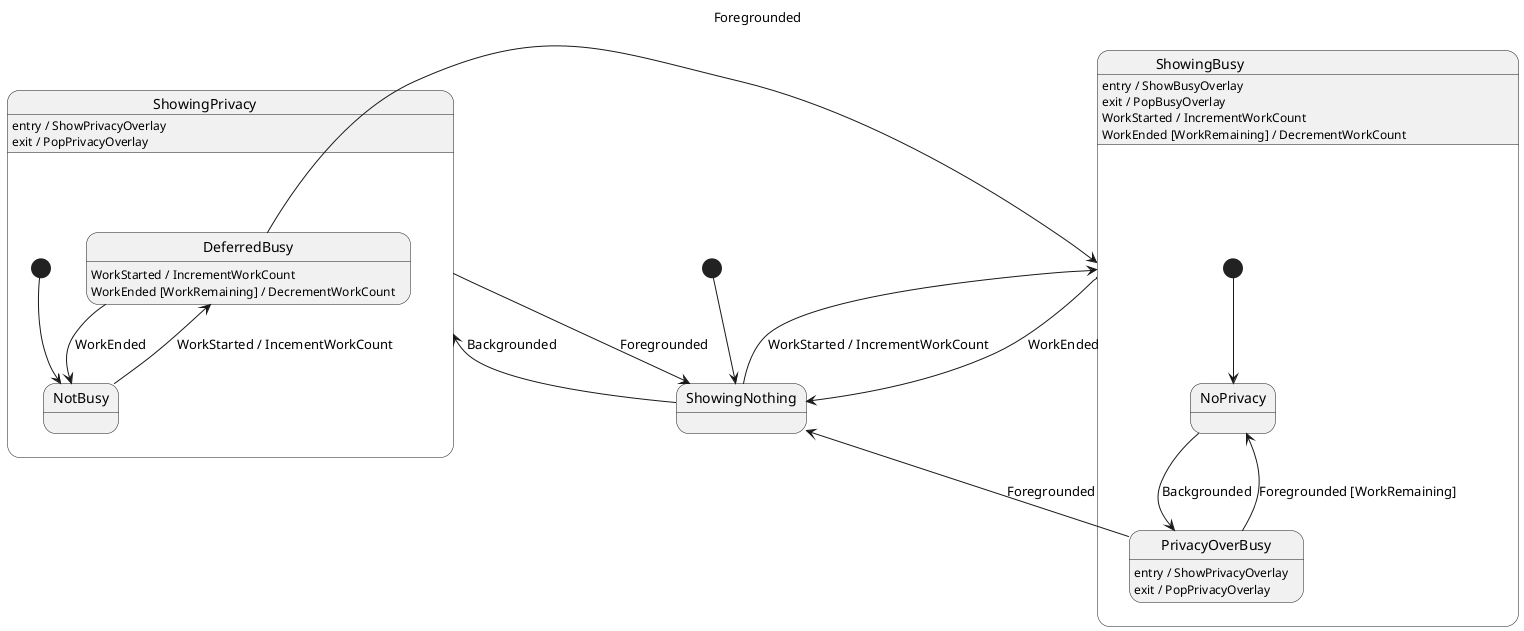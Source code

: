@startuml "Overlays"

' WorkStarted
' WorkEnded
' Backgrounded
' Foregrounded

state ShowingNothing

state ShowingBusy {
    ShowingBusy : entry / ShowBusyOverlay
    ShowingBusy : exit / PopBusyOverlay
    ShowingBusy : WorkStarted / IncrementWorkCount
    ShowingBusy : WorkEnded [WorkRemaining] / DecrementWorkCount
    state NoPrivacy
    state PrivacyOverBusy {
        PrivacyOverBusy : entry / ShowPrivacyOverlay
        PrivacyOverBusy : exit / PopPrivacyOverlay
    }

    [*] --> NoPrivacy
    NoPrivacy --> PrivacyOverBusy : Backgrounded
    PrivacyOverBusy --> NoPrivacy : Foregrounded [WorkRemaining]
    PrivacyOverBusy --> ShowingNothing : Foregrounded
}

state ShowingPrivacy {
    ShowingPrivacy : entry / ShowPrivacyOverlay
    ShowingPrivacy : exit / PopPrivacyOverlay
    state NotBusy
    state DeferredBusy

    [*] --> NotBusy
    NotBusy --> DeferredBusy : WorkStarted / IncementWorkCount
    DeferredBusy --> NotBusy : WorkEnded
    DeferredBusy : WorkStarted / IncrementWorkCount
    DeferredBusy : WorkEnded [WorkRemaining] / DecrementWorkCount

    DeferredBusy -> ShowingBusy : Foregrounded
}

[*] --> ShowingNothing

ShowingNothing --> ShowingBusy : WorkStarted / IncrementWorkCount
ShowingBusy --> ShowingNothing : WorkEnded

ShowingNothing --> ShowingPrivacy : Backgrounded
ShowingPrivacy --> ShowingNothing : Foregrounded

@enduml